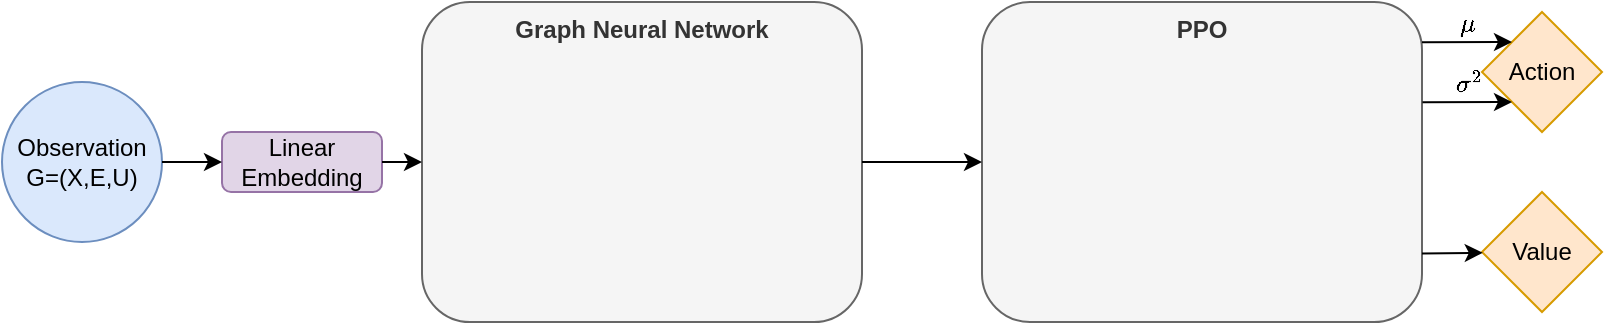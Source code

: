 <mxfile version="15.8.7" type="device"><diagram id="MIkvyEjn7WVvJGON5ib3" name="Page-1"><mxGraphModel dx="1102" dy="868" grid="1" gridSize="10" guides="1" tooltips="1" connect="1" arrows="1" fold="1" page="1" pageScale="1" pageWidth="850" pageHeight="1100" math="1" shadow="0"><root><mxCell id="0"/><mxCell id="1" parent="0"/><mxCell id="rXGMqINhJFr6Beoe7U-a-1" value="Observation&lt;br&gt;G=(X,E,U)" style="ellipse;whiteSpace=wrap;html=1;aspect=fixed;fillColor=#dae8fc;strokeColor=#6c8ebf;" parent="1" vertex="1"><mxGeometry x="40" y="160" width="80" height="80" as="geometry"/></mxCell><mxCell id="rXGMqINhJFr6Beoe7U-a-9" value="Graph Neural Network" style="rounded=1;whiteSpace=wrap;html=1;fillColor=#f5f5f5;fontColor=#333333;strokeColor=#666666;verticalAlign=top;fontStyle=1" parent="1" vertex="1"><mxGeometry x="250" y="120" width="220" height="160" as="geometry"/></mxCell><mxCell id="rXGMqINhJFr6Beoe7U-a-5" value="Linear Embedding" style="rounded=1;whiteSpace=wrap;html=1;fillColor=#e1d5e7;strokeColor=#9673a6;" parent="1" vertex="1"><mxGeometry x="150" y="185" width="80" height="30" as="geometry"/></mxCell><mxCell id="rXGMqINhJFr6Beoe7U-a-10" value="PPO" style="rounded=1;whiteSpace=wrap;html=1;fillColor=#f5f5f5;fontColor=#333333;strokeColor=#666666;verticalAlign=top;fontStyle=1" parent="1" vertex="1"><mxGeometry x="530" y="120" width="220" height="160" as="geometry"/></mxCell><mxCell id="rXGMqINhJFr6Beoe7U-a-11" value="" style="endArrow=classic;html=1;rounded=0;verticalAlign=bottom;" parent="1" source="rXGMqINhJFr6Beoe7U-a-1" target="rXGMqINhJFr6Beoe7U-a-5" edge="1"><mxGeometry width="50" height="50" relative="1" as="geometry"><mxPoint x="430" y="320" as="sourcePoint"/><mxPoint x="480" y="270" as="targetPoint"/></mxGeometry></mxCell><mxCell id="rXGMqINhJFr6Beoe7U-a-13" value="" style="endArrow=classic;html=1;rounded=0;entryX=0;entryY=0.5;entryDx=0;entryDy=0;" parent="1" source="rXGMqINhJFr6Beoe7U-a-9" target="rXGMqINhJFr6Beoe7U-a-10" edge="1"><mxGeometry width="50" height="50" relative="1" as="geometry"><mxPoint x="240" y="210" as="sourcePoint"/><mxPoint x="600" y="200" as="targetPoint"/></mxGeometry></mxCell><mxCell id="rXGMqINhJFr6Beoe7U-a-14" value="Action" style="rhombus;whiteSpace=wrap;html=1;fillColor=#ffe6cc;strokeColor=#d79b00;" parent="1" vertex="1"><mxGeometry x="780" y="125" width="60" height="60" as="geometry"/></mxCell><mxCell id="rXGMqINhJFr6Beoe7U-a-15" value="Value" style="rhombus;whiteSpace=wrap;html=1;fillColor=#ffe6cc;strokeColor=#d79b00;" parent="1" vertex="1"><mxGeometry x="780" y="215" width="60" height="60" as="geometry"/></mxCell><mxCell id="rXGMqINhJFr6Beoe7U-a-16" value="" style="endArrow=classic;html=1;rounded=0;exitX=1;exitY=0.786;exitDx=0;exitDy=0;exitPerimeter=0;" parent="1" source="rXGMqINhJFr6Beoe7U-a-10" target="rXGMqINhJFr6Beoe7U-a-15" edge="1"><mxGeometry width="50" height="50" relative="1" as="geometry"><mxPoint x="490" y="210" as="sourcePoint"/><mxPoint x="530" y="210" as="targetPoint"/></mxGeometry></mxCell><mxCell id="rXGMqINhJFr6Beoe7U-a-17" value="&lt;span style=&quot;&quot;&gt;\(\mu\)&lt;/span&gt;" style="endArrow=classic;html=1;rounded=0;exitX=1;exitY=0.126;exitDx=0;exitDy=0;exitPerimeter=0;entryX=0;entryY=0;entryDx=0;entryDy=0;verticalAlign=bottom;labelBackgroundColor=none;" parent="1" source="rXGMqINhJFr6Beoe7U-a-10" target="rXGMqINhJFr6Beoe7U-a-14" edge="1"><mxGeometry width="50" height="50" relative="1" as="geometry"><mxPoint x="760" y="255.76" as="sourcePoint"/><mxPoint x="790.375" y="255.375" as="targetPoint"/></mxGeometry></mxCell><mxCell id="Oj5RO-ZnI-zTukfXkE9O-1" value="&lt;span style=&quot;&quot;&gt;\(\sigma^2\)&lt;/span&gt;" style="endArrow=classic;html=1;rounded=0;exitX=1.001;exitY=0.313;exitDx=0;exitDy=0;exitPerimeter=0;entryX=0;entryY=1;entryDx=0;entryDy=0;labelBackgroundColor=none;verticalAlign=bottom;" parent="1" source="rXGMqINhJFr6Beoe7U-a-10" target="rXGMqINhJFr6Beoe7U-a-14" edge="1"><mxGeometry width="50" height="50" relative="1" as="geometry"><mxPoint x="760" y="165.04" as="sourcePoint"/><mxPoint x="790" y="165" as="targetPoint"/></mxGeometry></mxCell><mxCell id="rXGMqINhJFr6Beoe7U-a-12" value="" style="endArrow=classic;html=1;rounded=0;" parent="1" source="rXGMqINhJFr6Beoe7U-a-5" edge="1"><mxGeometry width="50" height="50" relative="1" as="geometry"><mxPoint x="130.0" y="210" as="sourcePoint"/><mxPoint x="250" y="200" as="targetPoint"/></mxGeometry></mxCell></root></mxGraphModel></diagram></mxfile>